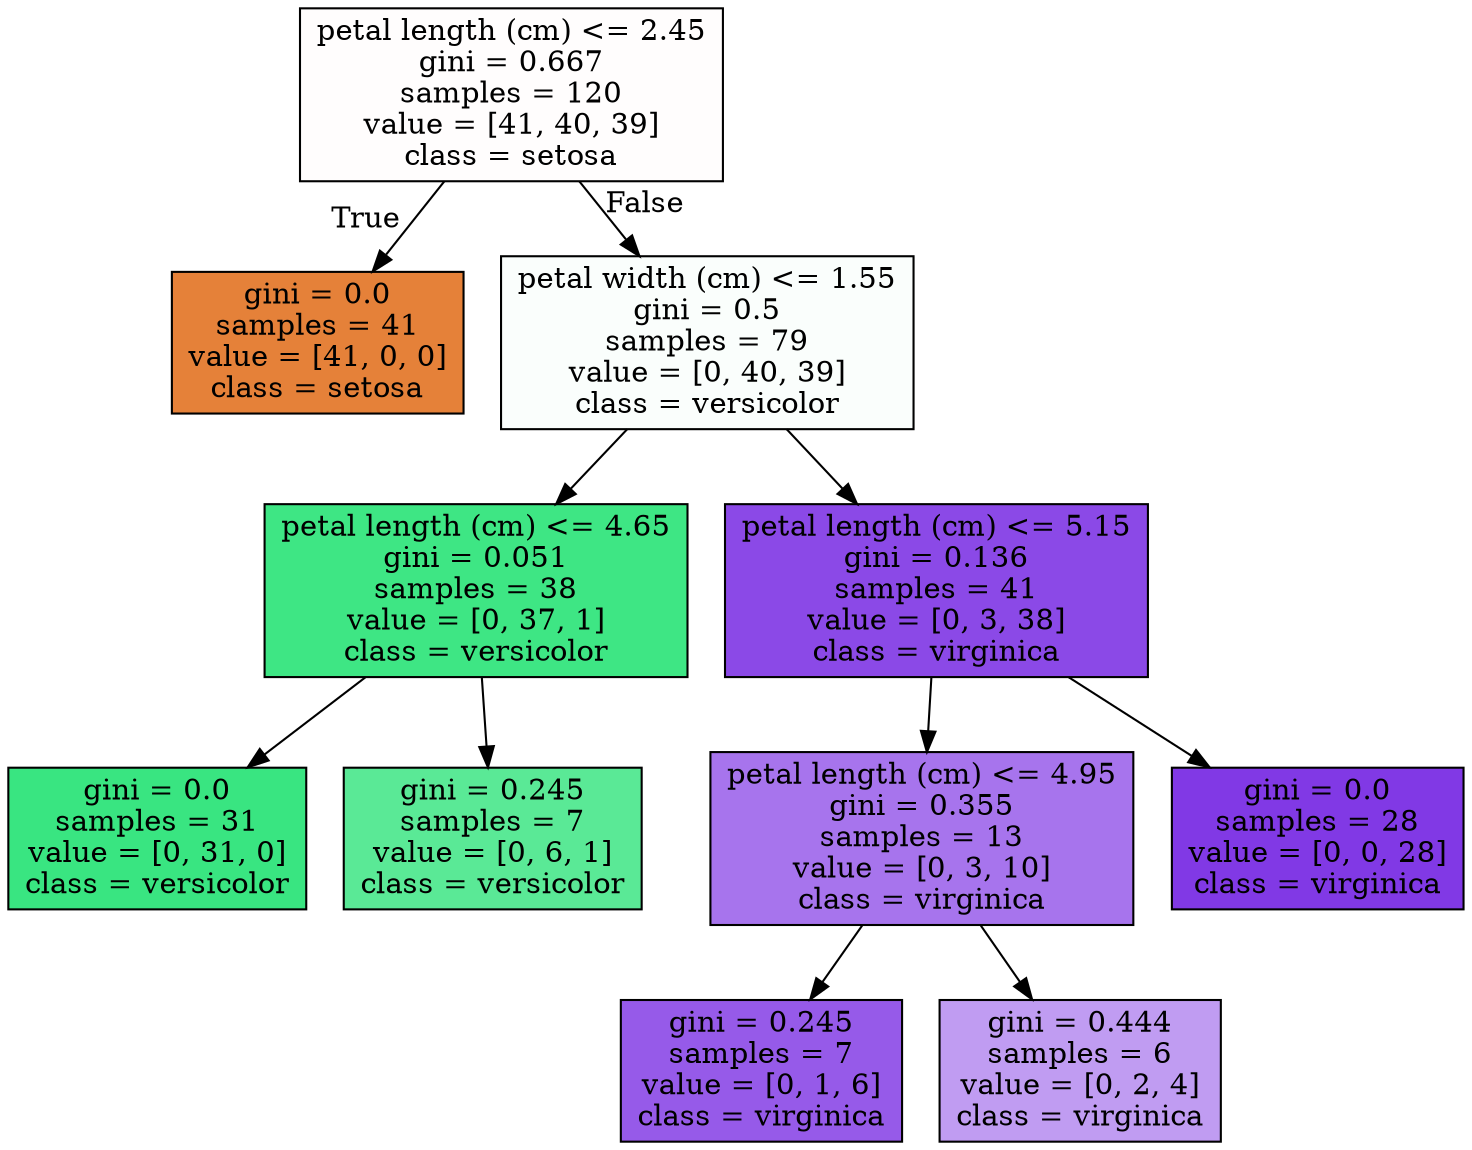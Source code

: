 digraph Tree {
node [shape=box, style="filled", color="black"] ;
0 [label="petal length (cm) <= 2.45\ngini = 0.667\nsamples = 120\nvalue = [41, 40, 39]\nclass = setosa", fillcolor="#fffdfd"] ;
1 [label="gini = 0.0\nsamples = 41\nvalue = [41, 0, 0]\nclass = setosa", fillcolor="#e58139"] ;
0 -> 1 [labeldistance=2.5, labelangle=45, headlabel="True"] ;
2 [label="petal width (cm) <= 1.55\ngini = 0.5\nsamples = 79\nvalue = [0, 40, 39]\nclass = versicolor", fillcolor="#fafefc"] ;
0 -> 2 [labeldistance=2.5, labelangle=-45, headlabel="False"] ;
3 [label="petal length (cm) <= 4.65\ngini = 0.051\nsamples = 38\nvalue = [0, 37, 1]\nclass = versicolor", fillcolor="#3ee684"] ;
2 -> 3 ;
4 [label="gini = 0.0\nsamples = 31\nvalue = [0, 31, 0]\nclass = versicolor", fillcolor="#39e581"] ;
3 -> 4 ;
5 [label="gini = 0.245\nsamples = 7\nvalue = [0, 6, 1]\nclass = versicolor", fillcolor="#5ae996"] ;
3 -> 5 ;
6 [label="petal length (cm) <= 5.15\ngini = 0.136\nsamples = 41\nvalue = [0, 3, 38]\nclass = virginica", fillcolor="#8b49e7"] ;
2 -> 6 ;
7 [label="petal length (cm) <= 4.95\ngini = 0.355\nsamples = 13\nvalue = [0, 3, 10]\nclass = virginica", fillcolor="#a774ed"] ;
6 -> 7 ;
8 [label="gini = 0.245\nsamples = 7\nvalue = [0, 1, 6]\nclass = virginica", fillcolor="#965ae9"] ;
7 -> 8 ;
9 [label="gini = 0.444\nsamples = 6\nvalue = [0, 2, 4]\nclass = virginica", fillcolor="#c09cf2"] ;
7 -> 9 ;
10 [label="gini = 0.0\nsamples = 28\nvalue = [0, 0, 28]\nclass = virginica", fillcolor="#8139e5"] ;
6 -> 10 ;
}